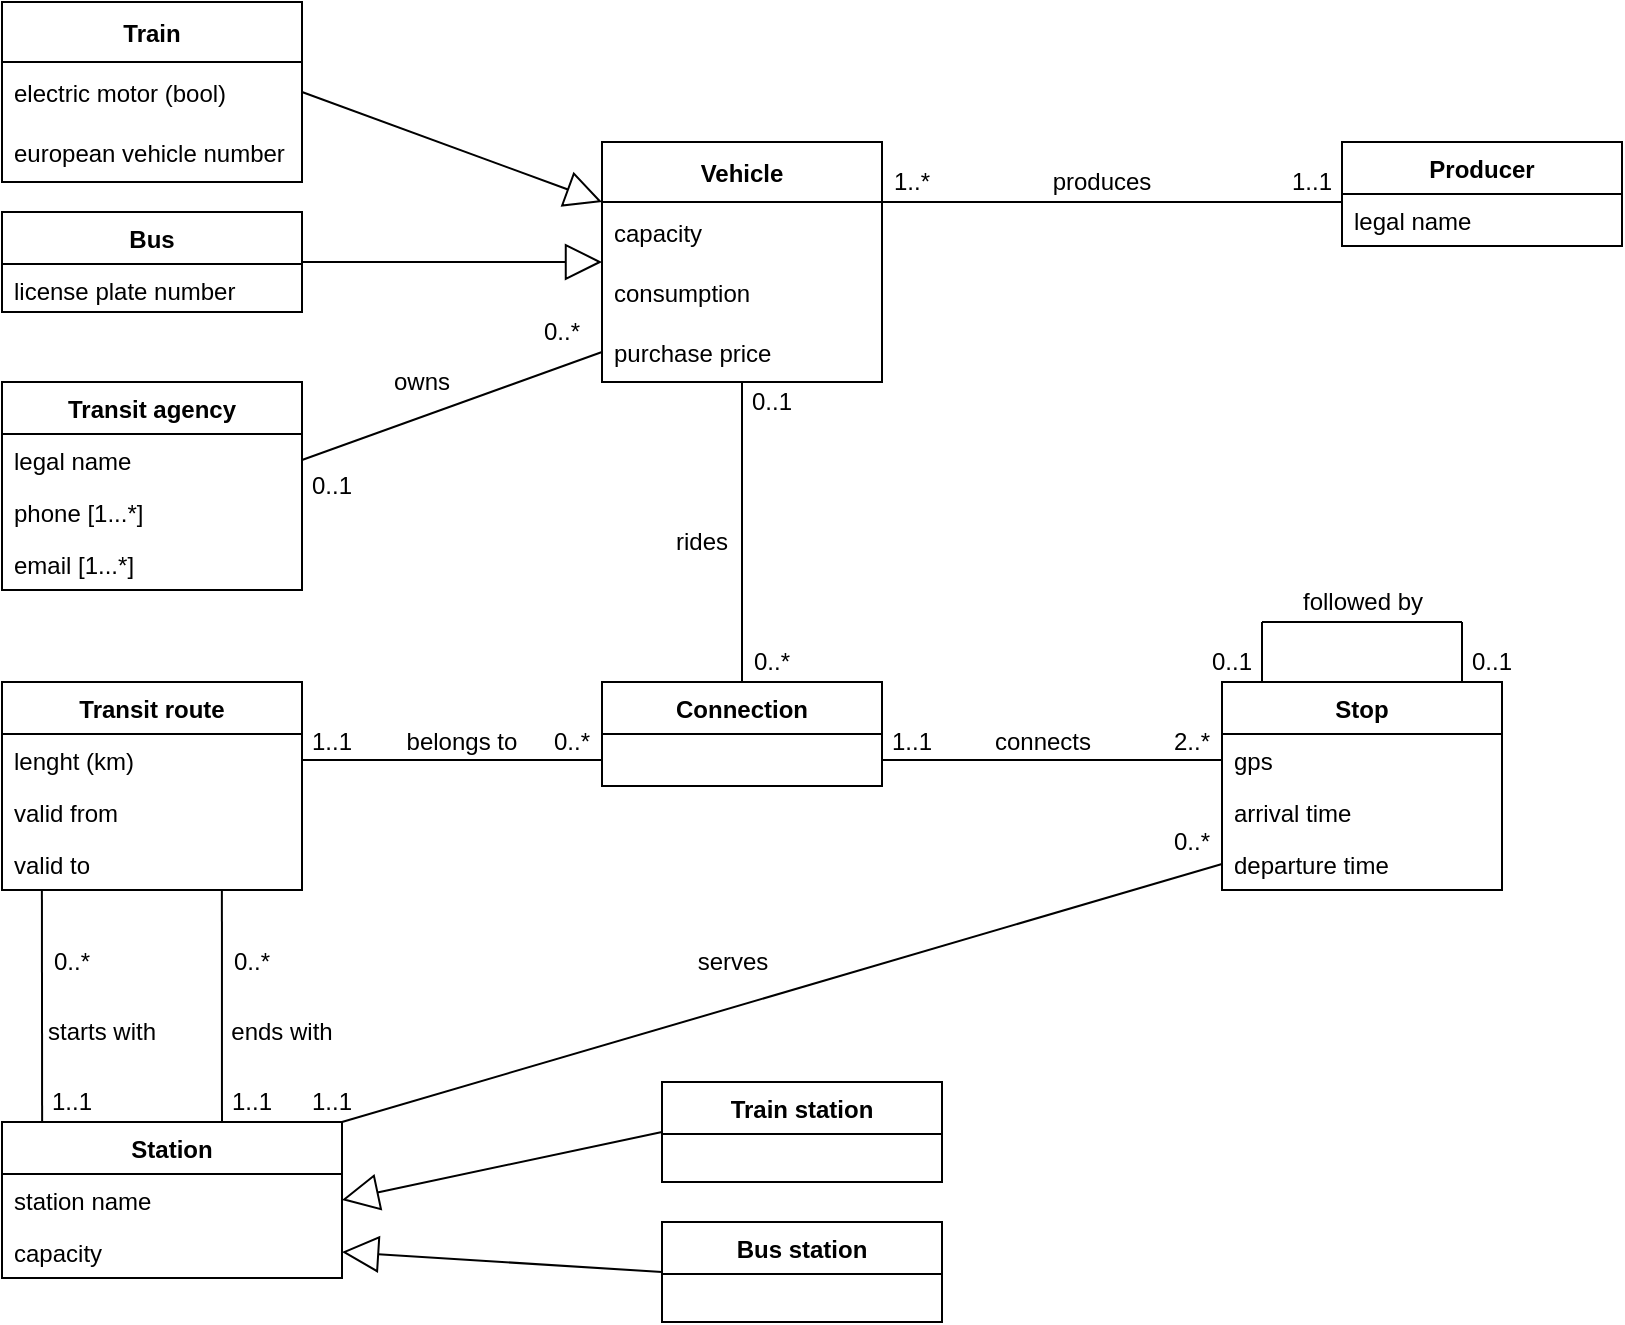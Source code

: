<mxfile version="17.1.3" type="device"><diagram id="C5RBs43oDa-KdzZeNtuy" name="Page-1"><mxGraphModel dx="1662" dy="794" grid="1" gridSize="10" guides="1" tooltips="1" connect="1" arrows="1" fold="1" page="1" pageScale="1" pageWidth="827" pageHeight="1169" math="0" shadow="0"><root><mxCell id="WIyWlLk6GJQsqaUBKTNV-0"/><mxCell id="WIyWlLk6GJQsqaUBKTNV-1" parent="WIyWlLk6GJQsqaUBKTNV-0"/><mxCell id="jysQHG6dyOURXhGWpBX7-0" value="Vehicle" style="swimlane;fontStyle=1;childLayout=stackLayout;horizontal=1;startSize=30;horizontalStack=0;resizeParent=1;resizeParentMax=0;resizeLast=0;collapsible=1;marginBottom=0;" parent="WIyWlLk6GJQsqaUBKTNV-1" vertex="1"><mxGeometry x="310" y="110" width="140" height="120" as="geometry"/></mxCell><mxCell id="jysQHG6dyOURXhGWpBX7-1" value="capacity" style="text;strokeColor=none;fillColor=none;align=left;verticalAlign=middle;spacingLeft=4;spacingRight=4;overflow=hidden;points=[[0,0.5],[1,0.5]];portConstraint=eastwest;rotatable=0;" parent="jysQHG6dyOURXhGWpBX7-0" vertex="1"><mxGeometry y="30" width="140" height="30" as="geometry"/></mxCell><mxCell id="jysQHG6dyOURXhGWpBX7-2" value="consumption" style="text;strokeColor=none;fillColor=none;align=left;verticalAlign=middle;spacingLeft=4;spacingRight=4;overflow=hidden;points=[[0,0.5],[1,0.5]];portConstraint=eastwest;rotatable=0;" parent="jysQHG6dyOURXhGWpBX7-0" vertex="1"><mxGeometry y="60" width="140" height="30" as="geometry"/></mxCell><mxCell id="jysQHG6dyOURXhGWpBX7-3" value="purchase price" style="text;strokeColor=none;fillColor=none;align=left;verticalAlign=middle;spacingLeft=4;spacingRight=4;overflow=hidden;points=[[0,0.5],[1,0.5]];portConstraint=eastwest;rotatable=0;" parent="jysQHG6dyOURXhGWpBX7-0" vertex="1"><mxGeometry y="90" width="140" height="30" as="geometry"/></mxCell><mxCell id="jysQHG6dyOURXhGWpBX7-7" value="Train" style="swimlane;fontStyle=1;childLayout=stackLayout;horizontal=1;startSize=30;horizontalStack=0;resizeParent=1;resizeParentMax=0;resizeLast=0;collapsible=1;marginBottom=0;" parent="WIyWlLk6GJQsqaUBKTNV-1" vertex="1"><mxGeometry x="10" y="40" width="150" height="90" as="geometry"/></mxCell><mxCell id="jysQHG6dyOURXhGWpBX7-8" value="electric motor (bool)" style="text;strokeColor=none;fillColor=none;align=left;verticalAlign=middle;spacingLeft=4;spacingRight=4;overflow=hidden;points=[[0,0.5],[1,0.5]];portConstraint=eastwest;rotatable=0;" parent="jysQHG6dyOURXhGWpBX7-7" vertex="1"><mxGeometry y="30" width="150" height="30" as="geometry"/></mxCell><mxCell id="jysQHG6dyOURXhGWpBX7-9" value="european vehicle number" style="text;strokeColor=none;fillColor=none;align=left;verticalAlign=middle;spacingLeft=4;spacingRight=4;overflow=hidden;points=[[0,0.5],[1,0.5]];portConstraint=eastwest;rotatable=0;" parent="jysQHG6dyOURXhGWpBX7-7" vertex="1"><mxGeometry y="60" width="150" height="30" as="geometry"/></mxCell><mxCell id="jysQHG6dyOURXhGWpBX7-31" value="" style="endArrow=block;endSize=16;endFill=0;html=1;rounded=0;entryX=0;entryY=0.25;entryDx=0;entryDy=0;exitX=1;exitY=0.5;exitDx=0;exitDy=0;" parent="WIyWlLk6GJQsqaUBKTNV-1" source="jysQHG6dyOURXhGWpBX7-8" target="jysQHG6dyOURXhGWpBX7-0" edge="1"><mxGeometry width="160" relative="1" as="geometry"><mxPoint x="200" y="280" as="sourcePoint"/><mxPoint x="570" y="380" as="targetPoint"/><Array as="points"/></mxGeometry></mxCell><mxCell id="jysQHG6dyOURXhGWpBX7-33" value="Bus" style="swimlane;fontStyle=1;childLayout=stackLayout;horizontal=1;startSize=26;fillColor=none;horizontalStack=0;resizeParent=1;resizeParentMax=0;resizeLast=0;collapsible=1;marginBottom=0;" parent="WIyWlLk6GJQsqaUBKTNV-1" vertex="1"><mxGeometry x="10" y="145" width="150" height="50" as="geometry"/></mxCell><mxCell id="jysQHG6dyOURXhGWpBX7-36" value="license plate number" style="text;strokeColor=none;fillColor=none;align=left;verticalAlign=top;spacingLeft=4;spacingRight=4;overflow=hidden;rotatable=0;points=[[0,0.5],[1,0.5]];portConstraint=eastwest;" parent="jysQHG6dyOURXhGWpBX7-33" vertex="1"><mxGeometry y="26" width="150" height="24" as="geometry"/></mxCell><mxCell id="jysQHG6dyOURXhGWpBX7-52" value="" style="endArrow=block;endSize=16;endFill=0;html=1;rounded=0;exitX=1;exitY=0.5;exitDx=0;exitDy=0;entryX=0;entryY=0;entryDx=0;entryDy=0;entryPerimeter=0;" parent="WIyWlLk6GJQsqaUBKTNV-1" source="jysQHG6dyOURXhGWpBX7-33" target="jysQHG6dyOURXhGWpBX7-2" edge="1"><mxGeometry width="160" relative="1" as="geometry"><mxPoint x="230" y="410" as="sourcePoint"/><mxPoint x="430" y="340" as="targetPoint"/><Array as="points"/></mxGeometry></mxCell><mxCell id="jysQHG6dyOURXhGWpBX7-54" value="Producer" style="swimlane;fontStyle=1;childLayout=stackLayout;horizontal=1;startSize=26;fillColor=none;horizontalStack=0;resizeParent=1;resizeParentMax=0;resizeLast=0;collapsible=1;marginBottom=0;" parent="WIyWlLk6GJQsqaUBKTNV-1" vertex="1"><mxGeometry x="680" y="110" width="140" height="52" as="geometry"/></mxCell><mxCell id="jysQHG6dyOURXhGWpBX7-55" value="legal name" style="text;strokeColor=none;fillColor=none;align=left;verticalAlign=top;spacingLeft=4;spacingRight=4;overflow=hidden;rotatable=0;points=[[0,0.5],[1,0.5]];portConstraint=eastwest;" parent="jysQHG6dyOURXhGWpBX7-54" vertex="1"><mxGeometry y="26" width="140" height="26" as="geometry"/></mxCell><mxCell id="jysQHG6dyOURXhGWpBX7-180" value="" style="endArrow=none;html=1;edgeStyle=orthogonalEdgeStyle;rounded=0;" parent="WIyWlLk6GJQsqaUBKTNV-1" edge="1"><mxGeometry relative="1" as="geometry"><mxPoint x="450" y="140" as="sourcePoint"/><mxPoint x="680" y="140" as="targetPoint"/><Array as="points"><mxPoint x="640" y="140"/></Array></mxGeometry></mxCell><mxCell id="jysQHG6dyOURXhGWpBX7-183" value="Transit agency" style="swimlane;fontStyle=1;childLayout=stackLayout;horizontal=1;startSize=26;fillColor=none;horizontalStack=0;resizeParent=1;resizeParentMax=0;resizeLast=0;collapsible=1;marginBottom=0;" parent="WIyWlLk6GJQsqaUBKTNV-1" vertex="1"><mxGeometry x="10" y="230" width="150" height="104" as="geometry"/></mxCell><mxCell id="jysQHG6dyOURXhGWpBX7-184" value="legal name" style="text;strokeColor=none;fillColor=none;align=left;verticalAlign=top;spacingLeft=4;spacingRight=4;overflow=hidden;rotatable=0;points=[[0,0.5],[1,0.5]];portConstraint=eastwest;" parent="jysQHG6dyOURXhGWpBX7-183" vertex="1"><mxGeometry y="26" width="150" height="26" as="geometry"/></mxCell><mxCell id="jysQHG6dyOURXhGWpBX7-185" value="phone [1...*]" style="text;strokeColor=none;fillColor=none;align=left;verticalAlign=top;spacingLeft=4;spacingRight=4;overflow=hidden;rotatable=0;points=[[0,0.5],[1,0.5]];portConstraint=eastwest;" parent="jysQHG6dyOURXhGWpBX7-183" vertex="1"><mxGeometry y="52" width="150" height="26" as="geometry"/></mxCell><mxCell id="jysQHG6dyOURXhGWpBX7-186" value="email [1...*]" style="text;strokeColor=none;fillColor=none;align=left;verticalAlign=top;spacingLeft=4;spacingRight=4;overflow=hidden;rotatable=0;points=[[0,0.5],[1,0.5]];portConstraint=eastwest;" parent="jysQHG6dyOURXhGWpBX7-183" vertex="1"><mxGeometry y="78" width="150" height="26" as="geometry"/></mxCell><mxCell id="jysQHG6dyOURXhGWpBX7-202" value="" style="endArrow=none;html=1;rounded=0;exitX=1;exitY=0.5;exitDx=0;exitDy=0;entryX=0;entryY=0.5;entryDx=0;entryDy=0;" parent="WIyWlLk6GJQsqaUBKTNV-1" source="jysQHG6dyOURXhGWpBX7-184" target="jysQHG6dyOURXhGWpBX7-3" edge="1"><mxGeometry relative="1" as="geometry"><mxPoint x="374" y="200" as="sourcePoint"/><mxPoint x="360" y="130" as="targetPoint"/></mxGeometry></mxCell><mxCell id="jysQHG6dyOURXhGWpBX7-209" value="Connection" style="swimlane;fontStyle=1;childLayout=stackLayout;horizontal=1;startSize=26;fillColor=none;horizontalStack=0;resizeParent=1;resizeParentMax=0;resizeLast=0;collapsible=1;marginBottom=0;" parent="WIyWlLk6GJQsqaUBKTNV-1" vertex="1"><mxGeometry x="310" y="380" width="140" height="52" as="geometry"/></mxCell><mxCell id="jysQHG6dyOURXhGWpBX7-214" value="" style="endArrow=none;html=1;rounded=0;entryX=0.5;entryY=0;entryDx=0;entryDy=0;exitX=0.5;exitY=1;exitDx=0;exitDy=0;exitPerimeter=0;" parent="WIyWlLk6GJQsqaUBKTNV-1" source="jysQHG6dyOURXhGWpBX7-3" target="jysQHG6dyOURXhGWpBX7-209" edge="1"><mxGeometry relative="1" as="geometry"><mxPoint x="380" y="240" as="sourcePoint"/><mxPoint x="530" y="170" as="targetPoint"/></mxGeometry></mxCell><mxCell id="jysQHG6dyOURXhGWpBX7-222" value="Transit route" style="swimlane;fontStyle=1;childLayout=stackLayout;horizontal=1;startSize=26;fillColor=none;horizontalStack=0;resizeParent=1;resizeParentMax=0;resizeLast=0;collapsible=1;marginBottom=0;" parent="WIyWlLk6GJQsqaUBKTNV-1" vertex="1"><mxGeometry x="10" y="380" width="150" height="104" as="geometry"/></mxCell><mxCell id="jysQHG6dyOURXhGWpBX7-224" value="lenght (km)" style="text;strokeColor=none;fillColor=none;align=left;verticalAlign=top;spacingLeft=4;spacingRight=4;overflow=hidden;rotatable=0;points=[[0,0.5],[1,0.5]];portConstraint=eastwest;" parent="jysQHG6dyOURXhGWpBX7-222" vertex="1"><mxGeometry y="26" width="150" height="26" as="geometry"/></mxCell><mxCell id="jysQHG6dyOURXhGWpBX7-225" value="valid from" style="text;strokeColor=none;fillColor=none;align=left;verticalAlign=top;spacingLeft=4;spacingRight=4;overflow=hidden;rotatable=0;points=[[0,0.5],[1,0.5]];portConstraint=eastwest;" parent="jysQHG6dyOURXhGWpBX7-222" vertex="1"><mxGeometry y="52" width="150" height="26" as="geometry"/></mxCell><mxCell id="jysQHG6dyOURXhGWpBX7-234" value="valid to" style="text;strokeColor=none;fillColor=none;align=left;verticalAlign=top;spacingLeft=4;spacingRight=4;overflow=hidden;rotatable=0;points=[[0,0.5],[1,0.5]];portConstraint=eastwest;" parent="jysQHG6dyOURXhGWpBX7-222" vertex="1"><mxGeometry y="78" width="150" height="26" as="geometry"/></mxCell><mxCell id="jysQHG6dyOURXhGWpBX7-229" value="" style="endArrow=none;html=1;rounded=0;entryX=1;entryY=0.5;entryDx=0;entryDy=0;exitX=0;exitY=0.5;exitDx=0;exitDy=0;" parent="WIyWlLk6GJQsqaUBKTNV-1" edge="1"><mxGeometry relative="1" as="geometry"><mxPoint x="310" y="419" as="sourcePoint"/><mxPoint x="160" y="419" as="targetPoint"/></mxGeometry></mxCell><mxCell id="jysQHG6dyOURXhGWpBX7-235" value="Stop" style="swimlane;fontStyle=1;childLayout=stackLayout;horizontal=1;startSize=26;fillColor=none;horizontalStack=0;resizeParent=1;resizeParentMax=0;resizeLast=0;collapsible=1;marginBottom=0;" parent="WIyWlLk6GJQsqaUBKTNV-1" vertex="1"><mxGeometry x="620" y="380" width="140" height="104" as="geometry"/></mxCell><mxCell id="jysQHG6dyOURXhGWpBX7-236" value="gps" style="text;strokeColor=none;fillColor=none;align=left;verticalAlign=top;spacingLeft=4;spacingRight=4;overflow=hidden;rotatable=0;points=[[0,0.5],[1,0.5]];portConstraint=eastwest;" parent="jysQHG6dyOURXhGWpBX7-235" vertex="1"><mxGeometry y="26" width="140" height="26" as="geometry"/></mxCell><mxCell id="DJBe0tUgE1wPVvkfuQSo-30" value="arrival time" style="text;strokeColor=none;fillColor=none;align=left;verticalAlign=top;spacingLeft=4;spacingRight=4;overflow=hidden;rotatable=0;points=[[0,0.5],[1,0.5]];portConstraint=eastwest;" parent="jysQHG6dyOURXhGWpBX7-235" vertex="1"><mxGeometry y="52" width="140" height="26" as="geometry"/></mxCell><mxCell id="jysQHG6dyOURXhGWpBX7-237" value="departure time" style="text;strokeColor=none;fillColor=none;align=left;verticalAlign=top;spacingLeft=4;spacingRight=4;overflow=hidden;rotatable=0;points=[[0,0.5],[1,0.5]];portConstraint=eastwest;" parent="jysQHG6dyOURXhGWpBX7-235" vertex="1"><mxGeometry y="78" width="140" height="26" as="geometry"/></mxCell><mxCell id="jysQHG6dyOURXhGWpBX7-244" value="connects" style="text;html=1;align=center;verticalAlign=middle;resizable=0;points=[];autosize=1;strokeColor=none;fillColor=none;" parent="WIyWlLk6GJQsqaUBKTNV-1" vertex="1"><mxGeometry x="500" y="400" width="60" height="20" as="geometry"/></mxCell><mxCell id="jysQHG6dyOURXhGWpBX7-245" value="Station" style="swimlane;fontStyle=1;childLayout=stackLayout;horizontal=1;startSize=26;fillColor=none;horizontalStack=0;resizeParent=1;resizeParentMax=0;resizeLast=0;collapsible=1;marginBottom=0;" parent="WIyWlLk6GJQsqaUBKTNV-1" vertex="1"><mxGeometry x="10" y="600" width="170" height="78" as="geometry"><mxRectangle x="310" y="440" width="70" height="26" as="alternateBounds"/></mxGeometry></mxCell><mxCell id="jysQHG6dyOURXhGWpBX7-247" value="station name" style="text;strokeColor=none;fillColor=none;align=left;verticalAlign=top;spacingLeft=4;spacingRight=4;overflow=hidden;rotatable=0;points=[[0,0.5],[1,0.5]];portConstraint=eastwest;" parent="jysQHG6dyOURXhGWpBX7-245" vertex="1"><mxGeometry y="26" width="170" height="26" as="geometry"/></mxCell><mxCell id="jysQHG6dyOURXhGWpBX7-248" value="capacity" style="text;strokeColor=none;fillColor=none;align=left;verticalAlign=top;spacingLeft=4;spacingRight=4;overflow=hidden;rotatable=0;points=[[0,0.5],[1,0.5]];portConstraint=eastwest;" parent="jysQHG6dyOURXhGWpBX7-245" vertex="1"><mxGeometry y="52" width="170" height="26" as="geometry"/></mxCell><mxCell id="jysQHG6dyOURXhGWpBX7-257" value="Train station" style="swimlane;fontStyle=1;childLayout=stackLayout;horizontal=1;startSize=26;fillColor=none;horizontalStack=0;resizeParent=1;resizeParentMax=0;resizeLast=0;collapsible=1;marginBottom=0;" parent="WIyWlLk6GJQsqaUBKTNV-1" vertex="1"><mxGeometry x="340" y="580" width="140" height="50" as="geometry"/></mxCell><mxCell id="jysQHG6dyOURXhGWpBX7-261" value="" style="endArrow=block;endSize=16;endFill=0;html=1;rounded=0;exitX=0;exitY=0.5;exitDx=0;exitDy=0;entryX=1;entryY=0.5;entryDx=0;entryDy=0;" parent="WIyWlLk6GJQsqaUBKTNV-1" source="jysQHG6dyOURXhGWpBX7-257" target="jysQHG6dyOURXhGWpBX7-247" edge="1"><mxGeometry width="160" relative="1" as="geometry"><mxPoint x="440" y="540" as="sourcePoint"/><mxPoint x="260" y="610" as="targetPoint"/></mxGeometry></mxCell><mxCell id="jysQHG6dyOURXhGWpBX7-262" value="Bus station" style="swimlane;fontStyle=1;childLayout=stackLayout;horizontal=1;startSize=26;fillColor=none;horizontalStack=0;resizeParent=1;resizeParentMax=0;resizeLast=0;collapsible=1;marginBottom=0;" parent="WIyWlLk6GJQsqaUBKTNV-1" vertex="1"><mxGeometry x="340" y="650" width="140" height="50" as="geometry"/></mxCell><mxCell id="jysQHG6dyOURXhGWpBX7-266" value="" style="endArrow=block;endSize=16;endFill=0;html=1;rounded=0;exitX=0;exitY=0.5;exitDx=0;exitDy=0;entryX=1;entryY=0.5;entryDx=0;entryDy=0;" parent="WIyWlLk6GJQsqaUBKTNV-1" source="jysQHG6dyOURXhGWpBX7-262" target="jysQHG6dyOURXhGWpBX7-248" edge="1"><mxGeometry width="160" relative="1" as="geometry"><mxPoint x="570" y="670" as="sourcePoint"/><mxPoint x="200" y="760" as="targetPoint"/></mxGeometry></mxCell><mxCell id="DJBe0tUgE1wPVvkfuQSo-0" value="0..1" style="text;html=1;strokeColor=none;fillColor=none;align=center;verticalAlign=middle;whiteSpace=wrap;rounded=0;" parent="WIyWlLk6GJQsqaUBKTNV-1" vertex="1"><mxGeometry x="160" y="272" width="30" height="20" as="geometry"/></mxCell><mxCell id="DJBe0tUgE1wPVvkfuQSo-2" value="owns" style="text;html=1;strokeColor=none;fillColor=none;align=center;verticalAlign=middle;whiteSpace=wrap;rounded=0;" parent="WIyWlLk6GJQsqaUBKTNV-1" vertex="1"><mxGeometry x="200" y="220" width="40" height="20" as="geometry"/></mxCell><mxCell id="DJBe0tUgE1wPVvkfuQSo-5" value="0..*" style="text;html=1;strokeColor=none;fillColor=none;align=center;verticalAlign=middle;whiteSpace=wrap;rounded=0;" parent="WIyWlLk6GJQsqaUBKTNV-1" vertex="1"><mxGeometry x="270" y="195" width="40" height="20" as="geometry"/></mxCell><mxCell id="DJBe0tUgE1wPVvkfuQSo-6" value="produces" style="text;html=1;strokeColor=none;fillColor=none;align=center;verticalAlign=middle;whiteSpace=wrap;rounded=0;" parent="WIyWlLk6GJQsqaUBKTNV-1" vertex="1"><mxGeometry x="530" y="120" width="60" height="20" as="geometry"/></mxCell><mxCell id="DJBe0tUgE1wPVvkfuQSo-7" value="1..*" style="text;html=1;strokeColor=none;fillColor=none;align=center;verticalAlign=middle;whiteSpace=wrap;rounded=0;" parent="WIyWlLk6GJQsqaUBKTNV-1" vertex="1"><mxGeometry x="450" y="120" width="30" height="20" as="geometry"/></mxCell><mxCell id="DJBe0tUgE1wPVvkfuQSo-8" value="1..1" style="text;html=1;strokeColor=none;fillColor=none;align=center;verticalAlign=middle;whiteSpace=wrap;rounded=0;" parent="WIyWlLk6GJQsqaUBKTNV-1" vertex="1"><mxGeometry x="650" y="120" width="30" height="20" as="geometry"/></mxCell><mxCell id="DJBe0tUgE1wPVvkfuQSo-9" value="rides" style="text;html=1;strokeColor=none;fillColor=none;align=center;verticalAlign=middle;whiteSpace=wrap;rounded=0;" parent="WIyWlLk6GJQsqaUBKTNV-1" vertex="1"><mxGeometry x="340" y="290" width="40" height="40" as="geometry"/></mxCell><mxCell id="DJBe0tUgE1wPVvkfuQSo-10" value="0..1" style="text;html=1;strokeColor=none;fillColor=none;align=center;verticalAlign=middle;whiteSpace=wrap;rounded=0;" parent="WIyWlLk6GJQsqaUBKTNV-1" vertex="1"><mxGeometry x="380" y="230" width="30" height="20" as="geometry"/></mxCell><mxCell id="DJBe0tUgE1wPVvkfuQSo-11" value="0..*" style="text;html=1;strokeColor=none;fillColor=none;align=center;verticalAlign=middle;whiteSpace=wrap;rounded=0;" parent="WIyWlLk6GJQsqaUBKTNV-1" vertex="1"><mxGeometry x="380" y="360" width="30" height="20" as="geometry"/></mxCell><mxCell id="DJBe0tUgE1wPVvkfuQSo-12" value="1..1" style="text;html=1;strokeColor=none;fillColor=none;align=center;verticalAlign=middle;whiteSpace=wrap;rounded=0;" parent="WIyWlLk6GJQsqaUBKTNV-1" vertex="1"><mxGeometry x="160" y="400" width="30" height="20" as="geometry"/></mxCell><mxCell id="DJBe0tUgE1wPVvkfuQSo-13" value="belongs to" style="text;html=1;strokeColor=none;fillColor=none;align=center;verticalAlign=middle;whiteSpace=wrap;rounded=0;" parent="WIyWlLk6GJQsqaUBKTNV-1" vertex="1"><mxGeometry x="210" y="400" width="60" height="20" as="geometry"/></mxCell><mxCell id="DJBe0tUgE1wPVvkfuQSo-14" value="0..*" style="text;html=1;strokeColor=none;fillColor=none;align=center;verticalAlign=middle;whiteSpace=wrap;rounded=0;" parent="WIyWlLk6GJQsqaUBKTNV-1" vertex="1"><mxGeometry x="280" y="400" width="30" height="20" as="geometry"/></mxCell><mxCell id="DJBe0tUgE1wPVvkfuQSo-15" value="1..1" style="text;html=1;strokeColor=none;fillColor=none;align=center;verticalAlign=middle;whiteSpace=wrap;rounded=0;" parent="WIyWlLk6GJQsqaUBKTNV-1" vertex="1"><mxGeometry x="160" y="580" width="30" height="20" as="geometry"/></mxCell><mxCell id="DJBe0tUgE1wPVvkfuQSo-16" value="" style="endArrow=none;html=1;rounded=0;exitX=1;exitY=0.5;exitDx=0;exitDy=0;entryX=0;entryY=0.5;entryDx=0;entryDy=0;" parent="WIyWlLk6GJQsqaUBKTNV-1" target="jysQHG6dyOURXhGWpBX7-236" edge="1"><mxGeometry width="50" height="50" relative="1" as="geometry"><mxPoint x="450" y="419" as="sourcePoint"/><mxPoint x="530" y="513" as="targetPoint"/></mxGeometry></mxCell><mxCell id="DJBe0tUgE1wPVvkfuQSo-17" value="1..1" style="text;html=1;strokeColor=none;fillColor=none;align=center;verticalAlign=middle;whiteSpace=wrap;rounded=0;" parent="WIyWlLk6GJQsqaUBKTNV-1" vertex="1"><mxGeometry x="450" y="400" width="30" height="20" as="geometry"/></mxCell><mxCell id="DJBe0tUgE1wPVvkfuQSo-18" value="2..*" style="text;html=1;strokeColor=none;fillColor=none;align=center;verticalAlign=middle;whiteSpace=wrap;rounded=0;" parent="WIyWlLk6GJQsqaUBKTNV-1" vertex="1"><mxGeometry x="590" y="400" width="30" height="20" as="geometry"/></mxCell><mxCell id="DJBe0tUgE1wPVvkfuQSo-19" value="" style="endArrow=none;html=1;rounded=0;entryX=0;entryY=0.5;entryDx=0;entryDy=0;exitX=1;exitY=0;exitDx=0;exitDy=0;" parent="WIyWlLk6GJQsqaUBKTNV-1" source="jysQHG6dyOURXhGWpBX7-245" target="jysQHG6dyOURXhGWpBX7-237" edge="1"><mxGeometry width="50" height="50" relative="1" as="geometry"><mxPoint x="510" y="540" as="sourcePoint"/><mxPoint x="550" y="450" as="targetPoint"/></mxGeometry></mxCell><mxCell id="DJBe0tUgE1wPVvkfuQSo-20" value="0..*" style="text;html=1;strokeColor=none;fillColor=none;align=center;verticalAlign=middle;whiteSpace=wrap;rounded=0;" parent="WIyWlLk6GJQsqaUBKTNV-1" vertex="1"><mxGeometry x="590" y="450" width="30" height="20" as="geometry"/></mxCell><mxCell id="DJBe0tUgE1wPVvkfuQSo-21" value="serves" style="text;html=1;align=center;verticalAlign=middle;resizable=0;points=[];autosize=1;strokeColor=none;fillColor=none;" parent="WIyWlLk6GJQsqaUBKTNV-1" vertex="1"><mxGeometry x="350" y="510" width="50" height="20" as="geometry"/></mxCell><mxCell id="DJBe0tUgE1wPVvkfuQSo-22" value="" style="endArrow=none;html=1;rounded=0;exitX=0.118;exitY=0;exitDx=0;exitDy=0;exitPerimeter=0;entryX=0.133;entryY=1;entryDx=0;entryDy=0;entryPerimeter=0;" parent="WIyWlLk6GJQsqaUBKTNV-1" source="jysQHG6dyOURXhGWpBX7-245" target="jysQHG6dyOURXhGWpBX7-234" edge="1"><mxGeometry width="50" height="50" relative="1" as="geometry"><mxPoint x="410" y="550" as="sourcePoint"/><mxPoint x="50" y="530" as="targetPoint"/></mxGeometry></mxCell><mxCell id="DJBe0tUgE1wPVvkfuQSo-23" value="starts with" style="text;html=1;strokeColor=none;fillColor=none;align=center;verticalAlign=middle;whiteSpace=wrap;rounded=0;" parent="WIyWlLk6GJQsqaUBKTNV-1" vertex="1"><mxGeometry x="30" y="540" width="60" height="30" as="geometry"/></mxCell><mxCell id="DJBe0tUgE1wPVvkfuQSo-24" value="ends with" style="text;html=1;strokeColor=none;fillColor=none;align=center;verticalAlign=middle;whiteSpace=wrap;rounded=0;" parent="WIyWlLk6GJQsqaUBKTNV-1" vertex="1"><mxGeometry x="120" y="540" width="60" height="30" as="geometry"/></mxCell><mxCell id="DJBe0tUgE1wPVvkfuQSo-25" value="" style="endArrow=none;html=1;rounded=0;entryX=0.733;entryY=1;entryDx=0;entryDy=0;entryPerimeter=0;exitX=0.647;exitY=0;exitDx=0;exitDy=0;exitPerimeter=0;" parent="WIyWlLk6GJQsqaUBKTNV-1" source="jysQHG6dyOURXhGWpBX7-245" target="jysQHG6dyOURXhGWpBX7-234" edge="1"><mxGeometry width="50" height="50" relative="1" as="geometry"><mxPoint x="200" y="560" as="sourcePoint"/><mxPoint x="130" y="570" as="targetPoint"/></mxGeometry></mxCell><mxCell id="DJBe0tUgE1wPVvkfuQSo-26" value="1..1" style="text;html=1;strokeColor=none;fillColor=none;align=center;verticalAlign=middle;whiteSpace=wrap;rounded=0;" parent="WIyWlLk6GJQsqaUBKTNV-1" vertex="1"><mxGeometry x="30" y="580" width="30" height="20" as="geometry"/></mxCell><mxCell id="DJBe0tUgE1wPVvkfuQSo-27" value="0..*" style="text;html=1;strokeColor=none;fillColor=none;align=center;verticalAlign=middle;whiteSpace=wrap;rounded=0;" parent="WIyWlLk6GJQsqaUBKTNV-1" vertex="1"><mxGeometry x="30" y="510" width="30" height="20" as="geometry"/></mxCell><mxCell id="DJBe0tUgE1wPVvkfuQSo-28" value="0..*" style="text;html=1;strokeColor=none;fillColor=none;align=center;verticalAlign=middle;whiteSpace=wrap;rounded=0;" parent="WIyWlLk6GJQsqaUBKTNV-1" vertex="1"><mxGeometry x="120" y="510" width="30" height="20" as="geometry"/></mxCell><mxCell id="DJBe0tUgE1wPVvkfuQSo-29" value="1..1" style="text;html=1;strokeColor=none;fillColor=none;align=center;verticalAlign=middle;whiteSpace=wrap;rounded=0;" parent="WIyWlLk6GJQsqaUBKTNV-1" vertex="1"><mxGeometry x="120" y="580" width="30" height="20" as="geometry"/></mxCell><mxCell id="DJBe0tUgE1wPVvkfuQSo-33" value="" style="endArrow=none;html=1;rounded=0;exitX=0.143;exitY=0;exitDx=0;exitDy=0;exitPerimeter=0;" parent="WIyWlLk6GJQsqaUBKTNV-1" source="jysQHG6dyOURXhGWpBX7-235" edge="1"><mxGeometry width="50" height="50" relative="1" as="geometry"><mxPoint x="680" y="340" as="sourcePoint"/><mxPoint x="640" y="350" as="targetPoint"/></mxGeometry></mxCell><mxCell id="DJBe0tUgE1wPVvkfuQSo-34" value="" style="endArrow=none;html=1;rounded=0;exitX=0.143;exitY=0;exitDx=0;exitDy=0;exitPerimeter=0;" parent="WIyWlLk6GJQsqaUBKTNV-1" edge="1"><mxGeometry width="50" height="50" relative="1" as="geometry"><mxPoint x="740.02" y="380" as="sourcePoint"/><mxPoint x="740" y="350" as="targetPoint"/></mxGeometry></mxCell><mxCell id="DJBe0tUgE1wPVvkfuQSo-35" value="" style="endArrow=none;html=1;rounded=0;" parent="WIyWlLk6GJQsqaUBKTNV-1" edge="1"><mxGeometry width="50" height="50" relative="1" as="geometry"><mxPoint x="640" y="350" as="sourcePoint"/><mxPoint x="740" y="350" as="targetPoint"/></mxGeometry></mxCell><mxCell id="DJBe0tUgE1wPVvkfuQSo-36" value="0..1" style="text;html=1;strokeColor=none;fillColor=none;align=center;verticalAlign=middle;whiteSpace=wrap;rounded=0;" parent="WIyWlLk6GJQsqaUBKTNV-1" vertex="1"><mxGeometry x="610" y="360" width="30" height="20" as="geometry"/></mxCell><mxCell id="DJBe0tUgE1wPVvkfuQSo-37" value="0..1" style="text;html=1;strokeColor=none;fillColor=none;align=center;verticalAlign=middle;whiteSpace=wrap;rounded=0;" parent="WIyWlLk6GJQsqaUBKTNV-1" vertex="1"><mxGeometry x="740" y="360" width="30" height="20" as="geometry"/></mxCell><mxCell id="DJBe0tUgE1wPVvkfuQSo-38" value="followed by" style="text;html=1;align=center;verticalAlign=middle;resizable=0;points=[];autosize=1;strokeColor=none;fillColor=none;" parent="WIyWlLk6GJQsqaUBKTNV-1" vertex="1"><mxGeometry x="650" y="330" width="80" height="20" as="geometry"/></mxCell></root></mxGraphModel></diagram></mxfile>